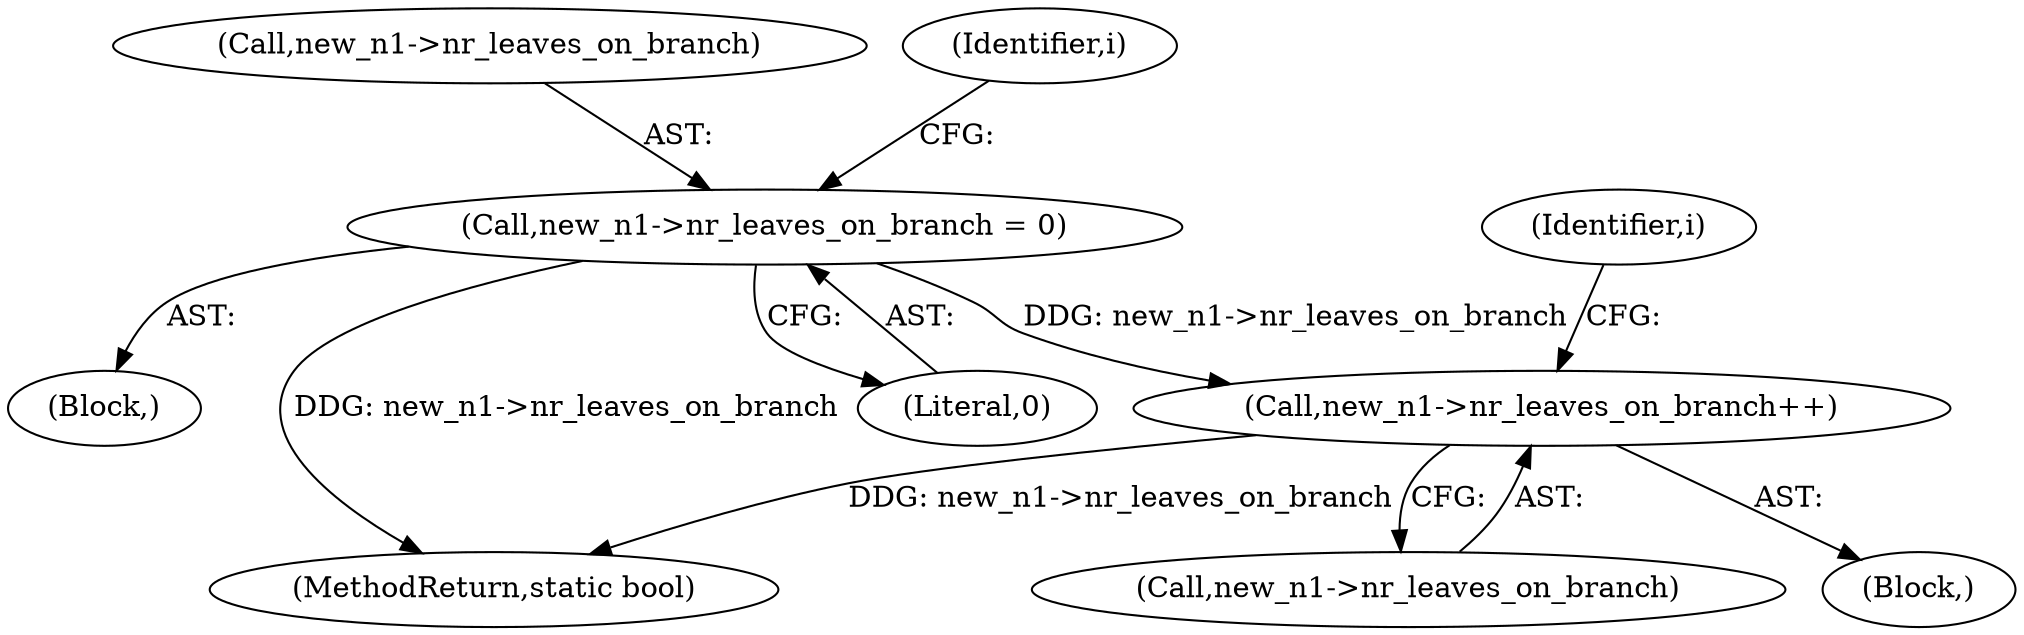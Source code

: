 digraph "0_linux_8d4a2ec1e0b41b0cf9a0c5cd4511da7f8e4f3de2@pointer" {
"1000633" [label="(Call,new_n1->nr_leaves_on_branch++)"];
"1000463" [label="(Call,new_n1->nr_leaves_on_branch = 0)"];
"1000464" [label="(Call,new_n1->nr_leaves_on_branch)"];
"1000122" [label="(Block,)"];
"1000620" [label="(Block,)"];
"1001251" [label="(MethodReturn,static bool)"];
"1000470" [label="(Identifier,i)"];
"1000602" [label="(Identifier,i)"];
"1000467" [label="(Literal,0)"];
"1000463" [label="(Call,new_n1->nr_leaves_on_branch = 0)"];
"1000633" [label="(Call,new_n1->nr_leaves_on_branch++)"];
"1000634" [label="(Call,new_n1->nr_leaves_on_branch)"];
"1000633" -> "1000620"  [label="AST: "];
"1000633" -> "1000634"  [label="CFG: "];
"1000634" -> "1000633"  [label="AST: "];
"1000602" -> "1000633"  [label="CFG: "];
"1000633" -> "1001251"  [label="DDG: new_n1->nr_leaves_on_branch"];
"1000463" -> "1000633"  [label="DDG: new_n1->nr_leaves_on_branch"];
"1000463" -> "1000122"  [label="AST: "];
"1000463" -> "1000467"  [label="CFG: "];
"1000464" -> "1000463"  [label="AST: "];
"1000467" -> "1000463"  [label="AST: "];
"1000470" -> "1000463"  [label="CFG: "];
"1000463" -> "1001251"  [label="DDG: new_n1->nr_leaves_on_branch"];
}
